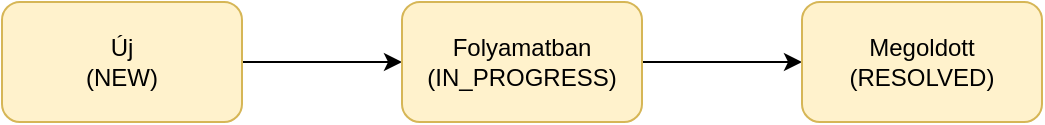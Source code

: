 <mxfile version="20.8.16" type="device"><diagram name="1 oldal" id="Y7jCw6PNf8lxECjUWskI"><mxGraphModel dx="1100" dy="950" grid="1" gridSize="10" guides="1" tooltips="1" connect="1" arrows="1" fold="1" page="1" pageScale="1" pageWidth="1169" pageHeight="827" math="0" shadow="0"><root><mxCell id="0"/><mxCell id="1" parent="0"/><mxCell id="WG1DFOfblc0peUzX5YXz-1" style="edgeStyle=orthogonalEdgeStyle;rounded=0;orthogonalLoop=1;jettySize=auto;html=1;exitX=1;exitY=0.5;exitDx=0;exitDy=0;" edge="1" parent="1" source="WG1DFOfblc0peUzX5YXz-2" target="WG1DFOfblc0peUzX5YXz-4"><mxGeometry relative="1" as="geometry"/></mxCell><mxCell id="WG1DFOfblc0peUzX5YXz-2" value="Új&lt;br&gt;(NEW)" style="rounded=1;whiteSpace=wrap;html=1;fillColor=#fff2cc;strokeColor=#d6b656;" vertex="1" parent="1"><mxGeometry x="70" y="150" width="120" height="60" as="geometry"/></mxCell><mxCell id="WG1DFOfblc0peUzX5YXz-3" style="edgeStyle=orthogonalEdgeStyle;rounded=0;orthogonalLoop=1;jettySize=auto;html=1;exitX=1;exitY=0.5;exitDx=0;exitDy=0;entryX=0;entryY=0.5;entryDx=0;entryDy=0;" edge="1" parent="1" source="WG1DFOfblc0peUzX5YXz-4" target="WG1DFOfblc0peUzX5YXz-5"><mxGeometry relative="1" as="geometry"/></mxCell><mxCell id="WG1DFOfblc0peUzX5YXz-4" value="Folyamatban (IN_PROGRESS)" style="rounded=1;whiteSpace=wrap;html=1;fillColor=#fff2cc;strokeColor=#d6b656;" vertex="1" parent="1"><mxGeometry x="270" y="150" width="120" height="60" as="geometry"/></mxCell><mxCell id="WG1DFOfblc0peUzX5YXz-5" value="Megoldott (RESOLVED)" style="rounded=1;whiteSpace=wrap;html=1;fillColor=#fff2cc;strokeColor=#d6b656;" vertex="1" parent="1"><mxGeometry x="470" y="150" width="120" height="60" as="geometry"/></mxCell></root></mxGraphModel></diagram></mxfile>